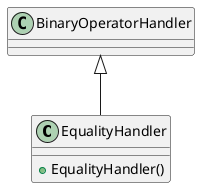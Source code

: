 @startuml
class EqualityHandler {
    + EqualityHandler()
}
BinaryOperatorHandler <|-- EqualityHandler
@enduml
